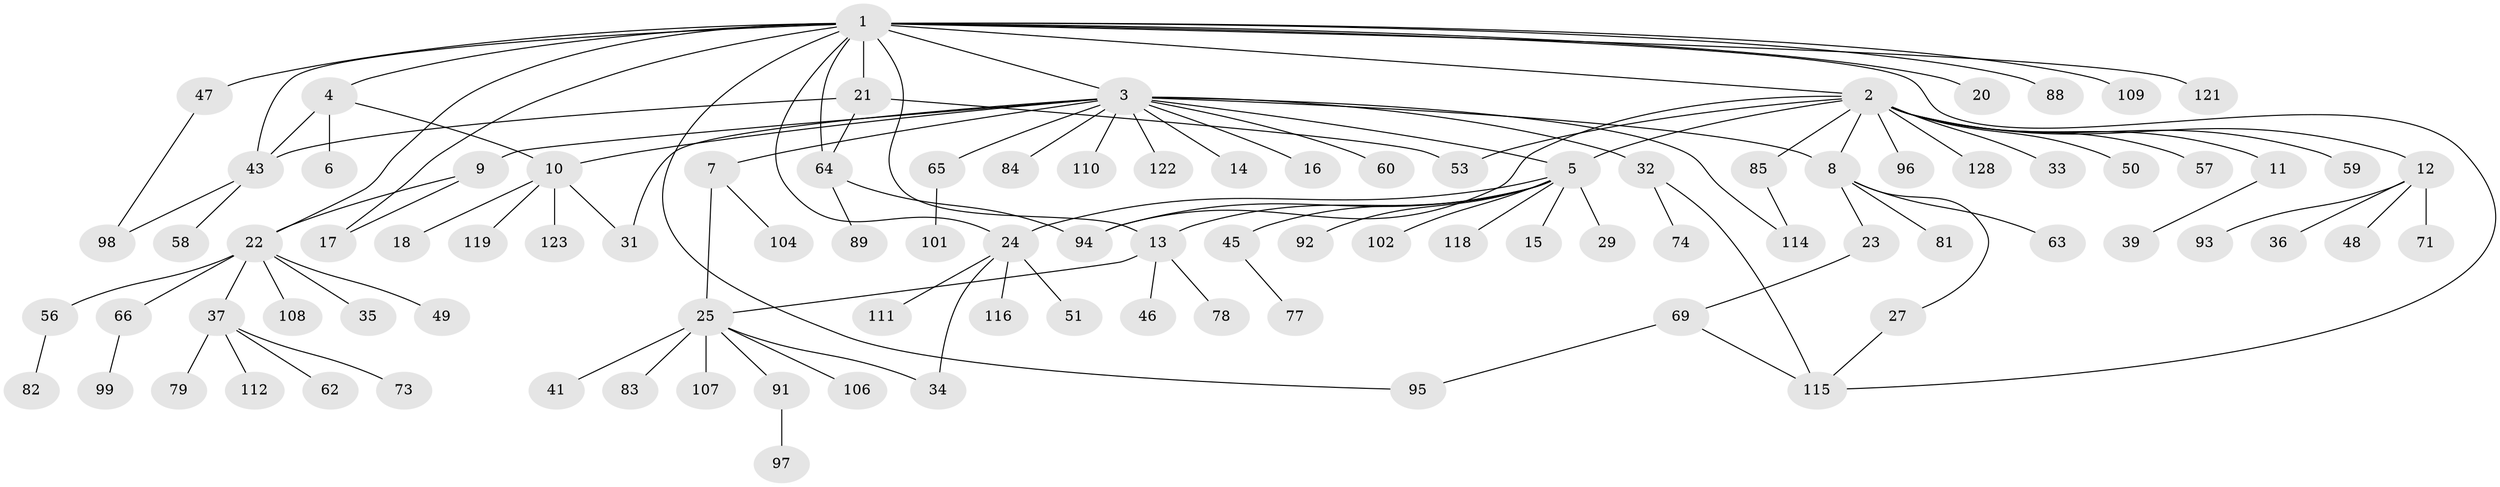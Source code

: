 // original degree distribution, {16: 0.0234375, 3: 0.09375, 12: 0.0078125, 1: 0.5546875, 4: 0.0390625, 5: 0.0546875, 6: 0.015625, 2: 0.1953125, 7: 0.0078125, 9: 0.0078125}
// Generated by graph-tools (version 1.1) at 2025/11/02/27/25 16:11:13]
// undirected, 96 vertices, 117 edges
graph export_dot {
graph [start="1"]
  node [color=gray90,style=filled];
  1 [super="+26"];
  2 [super="+87"];
  3 [super="+44"];
  4 [super="+40"];
  5 [super="+52"];
  6;
  7 [super="+68"];
  8 [super="+28"];
  9;
  10 [super="+55"];
  11;
  12 [super="+19"];
  13 [super="+75"];
  14;
  15 [super="+76"];
  16;
  17 [super="+105"];
  18;
  20;
  21 [super="+90"];
  22 [super="+54"];
  23 [super="+61"];
  24 [super="+30"];
  25 [super="+120"];
  27 [super="+42"];
  29 [super="+80"];
  31 [super="+72"];
  32 [super="+113"];
  33;
  34 [super="+38"];
  35;
  36;
  37 [super="+70"];
  39 [super="+100"];
  41;
  43 [super="+67"];
  45;
  46;
  47;
  48;
  49;
  50;
  51;
  53;
  56 [super="+124"];
  57;
  58;
  59;
  60;
  62;
  63;
  64 [super="+86"];
  65;
  66;
  69;
  71;
  73;
  74;
  77;
  78;
  79;
  81;
  82;
  83;
  84;
  85;
  88 [super="+103"];
  89 [super="+125"];
  91 [super="+117"];
  92;
  93;
  94 [super="+126"];
  95;
  96;
  97;
  98;
  99;
  101;
  102;
  104;
  106;
  107;
  108;
  109;
  110;
  111;
  112;
  114;
  115 [super="+127"];
  116;
  118;
  119;
  121;
  122;
  123;
  128;
  1 -- 2;
  1 -- 3;
  1 -- 4;
  1 -- 13;
  1 -- 17;
  1 -- 20;
  1 -- 21;
  1 -- 24;
  1 -- 47;
  1 -- 64;
  1 -- 88;
  1 -- 109;
  1 -- 115;
  1 -- 121;
  1 -- 43;
  1 -- 95;
  1 -- 22;
  2 -- 5;
  2 -- 8 [weight=2];
  2 -- 11;
  2 -- 12;
  2 -- 33;
  2 -- 50;
  2 -- 53;
  2 -- 57;
  2 -- 59;
  2 -- 85;
  2 -- 96;
  2 -- 128;
  2 -- 94;
  3 -- 5;
  3 -- 7;
  3 -- 9;
  3 -- 10;
  3 -- 14;
  3 -- 16;
  3 -- 32;
  3 -- 60;
  3 -- 65;
  3 -- 84;
  3 -- 110;
  3 -- 114;
  3 -- 122;
  3 -- 8;
  3 -- 31;
  4 -- 6;
  4 -- 43;
  4 -- 10;
  5 -- 13;
  5 -- 15;
  5 -- 29;
  5 -- 45;
  5 -- 92;
  5 -- 94;
  5 -- 102;
  5 -- 118;
  5 -- 24;
  7 -- 25;
  7 -- 104;
  8 -- 23;
  8 -- 27;
  8 -- 81;
  8 -- 63;
  9 -- 17;
  9 -- 22;
  10 -- 18;
  10 -- 31;
  10 -- 119;
  10 -- 123;
  11 -- 39;
  12 -- 36;
  12 -- 48;
  12 -- 93;
  12 -- 71;
  13 -- 25;
  13 -- 46;
  13 -- 78;
  21 -- 43;
  21 -- 53;
  21 -- 64;
  22 -- 35;
  22 -- 37;
  22 -- 49;
  22 -- 56;
  22 -- 66;
  22 -- 108;
  23 -- 69;
  24 -- 51;
  24 -- 116;
  24 -- 34;
  24 -- 111;
  25 -- 41;
  25 -- 83;
  25 -- 91;
  25 -- 106;
  25 -- 107;
  25 -- 34;
  27 -- 115;
  32 -- 74;
  32 -- 115;
  37 -- 62;
  37 -- 79;
  37 -- 112;
  37 -- 73;
  43 -- 58;
  43 -- 98;
  45 -- 77;
  47 -- 98;
  56 -- 82;
  64 -- 89;
  64 -- 94;
  65 -- 101;
  66 -- 99;
  69 -- 95;
  69 -- 115;
  85 -- 114;
  91 -- 97;
}
